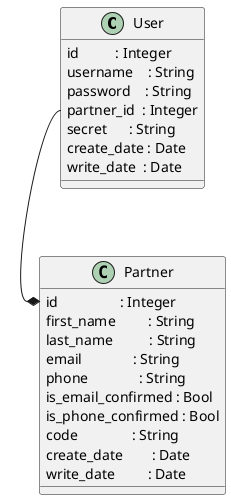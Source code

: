 @startuml
class User {
    id          : Integer
    username    : String
    password    : String
    partner_id  : Integer
    secret      : String
    create_date : Date
    write_date  : Date
}

class Partner {
    id                 : Integer
    first_name         : String
	last_name          : String
	email              : String
	phone              : String
	is_email_confirmed : Bool
	is_phone_confirmed : Bool
	code               : String
    create_date        : Date
    write_date         : Date
}

User::partner_id --* Partner::id

@enduml
